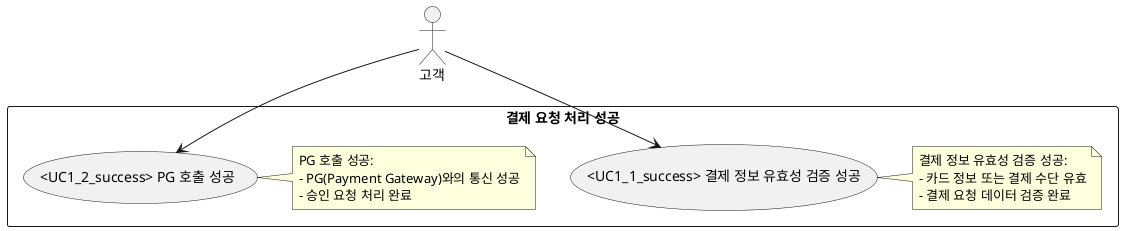 @startuml
actor "고객" as Customer

rectangle "결제 요청 처리 성공" {
  usecase "<UC1_1_success> 결제 정보 유효성 검증 성공" as UC1_1_success
  note right
  결제 정보 유효성 검증 성공:
  - 카드 정보 또는 결제 수단 유효
  - 결제 요청 데이터 검증 완료
  end note

  usecase "<UC1_2_success> PG 호출 성공" as UC1_2_success
  note right
  PG 호출 성공:
  - PG(Payment Gateway)와의 통신 성공
  - 승인 요청 처리 완료
  end note
}

Customer --> UC1_1_success
Customer --> UC1_2_success
@enduml
